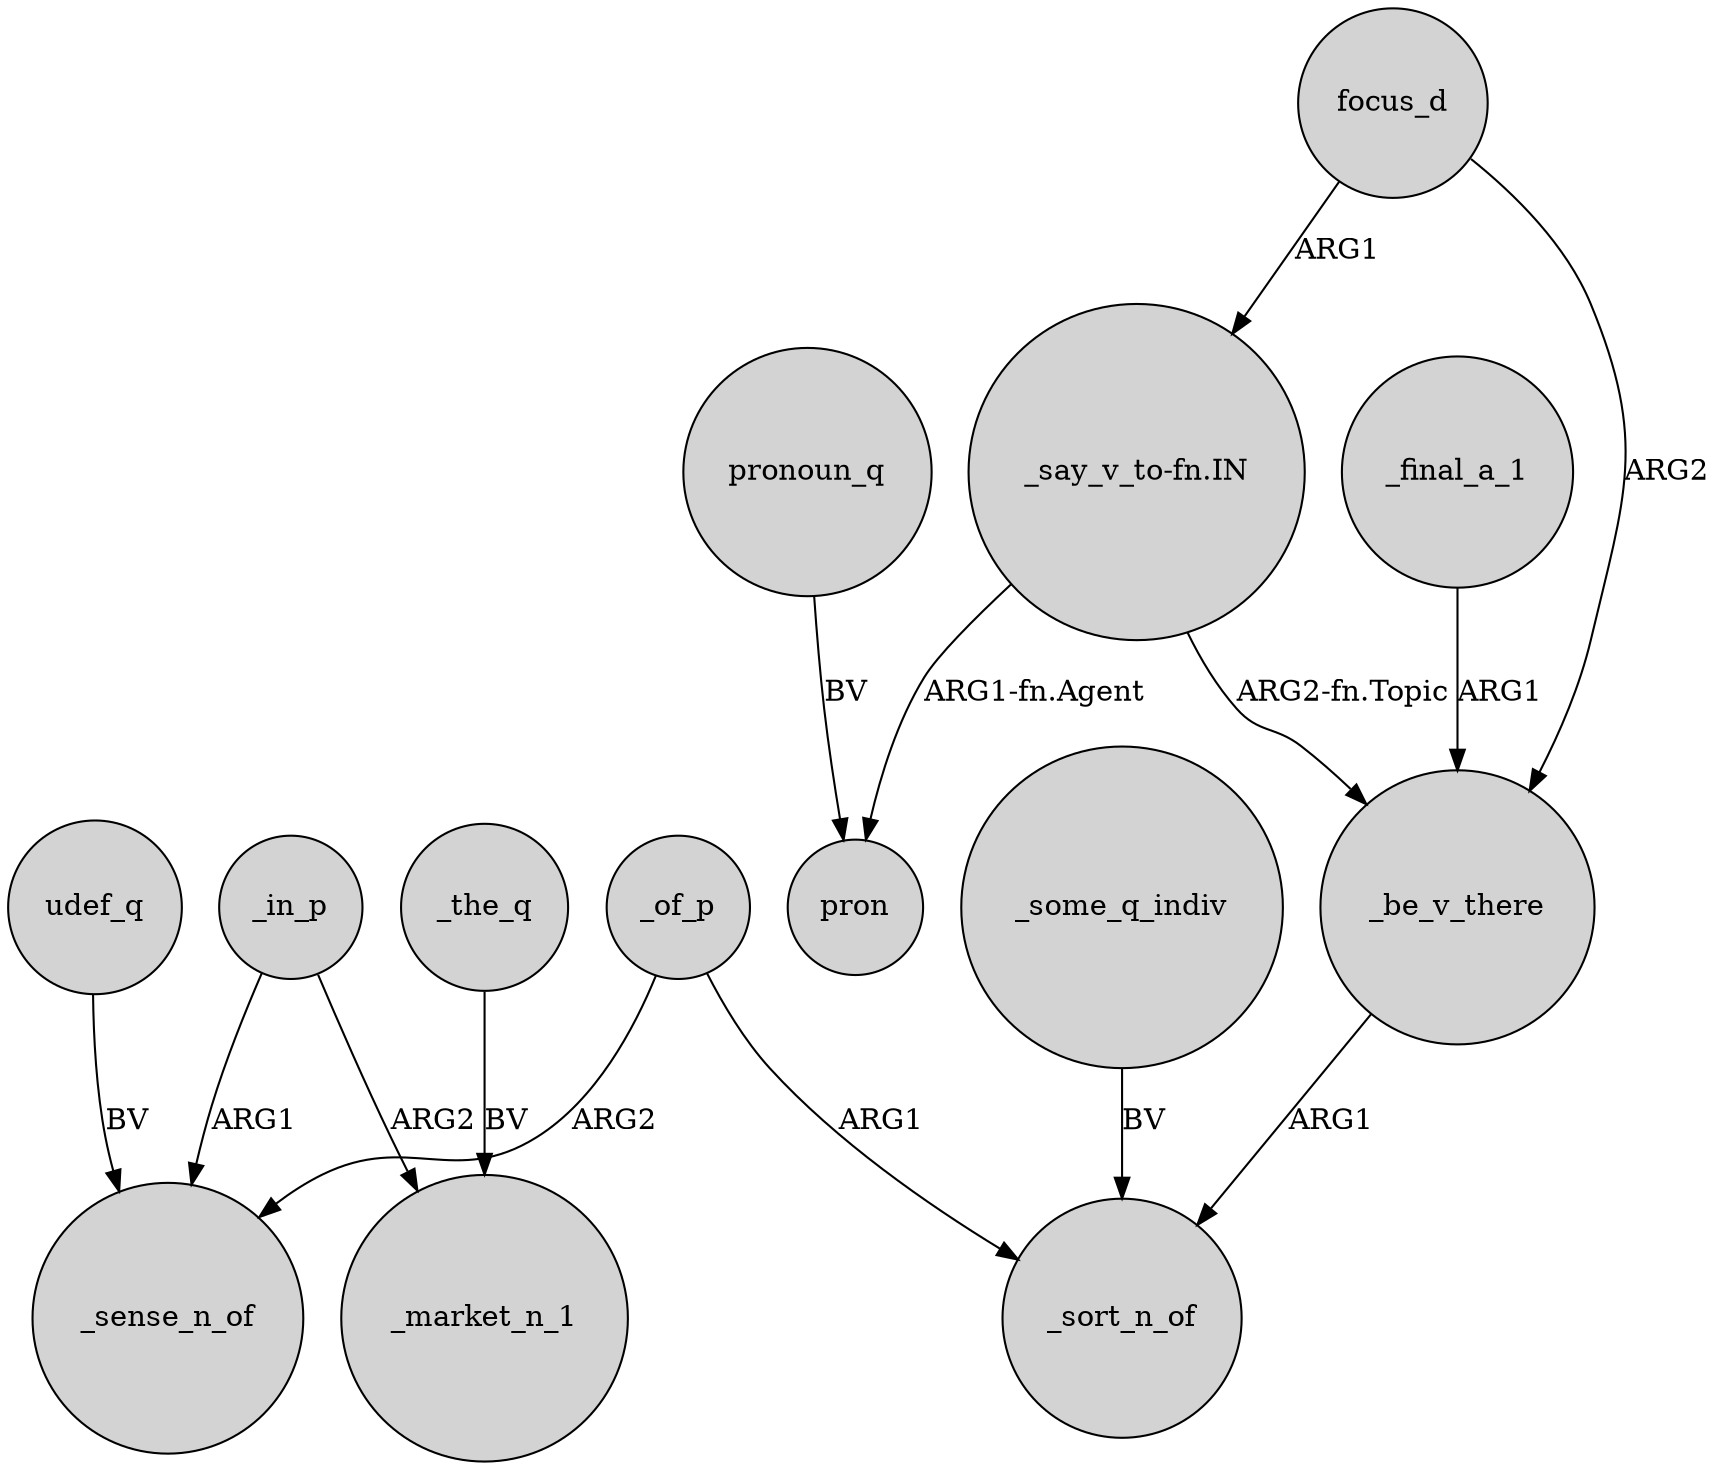 digraph {
	node [shape=circle style=filled]
	_of_p -> _sense_n_of [label=ARG2]
	_in_p -> _market_n_1 [label=ARG2]
	"_say_v_to-fn.IN" -> pron [label="ARG1-fn.Agent"]
	udef_q -> _sense_n_of [label=BV]
	_of_p -> _sort_n_of [label=ARG1]
	pronoun_q -> pron [label=BV]
	_final_a_1 -> _be_v_there [label=ARG1]
	_the_q -> _market_n_1 [label=BV]
	"_say_v_to-fn.IN" -> _be_v_there [label="ARG2-fn.Topic"]
	_some_q_indiv -> _sort_n_of [label=BV]
	focus_d -> _be_v_there [label=ARG2]
	focus_d -> "_say_v_to-fn.IN" [label=ARG1]
	_be_v_there -> _sort_n_of [label=ARG1]
	_in_p -> _sense_n_of [label=ARG1]
}
